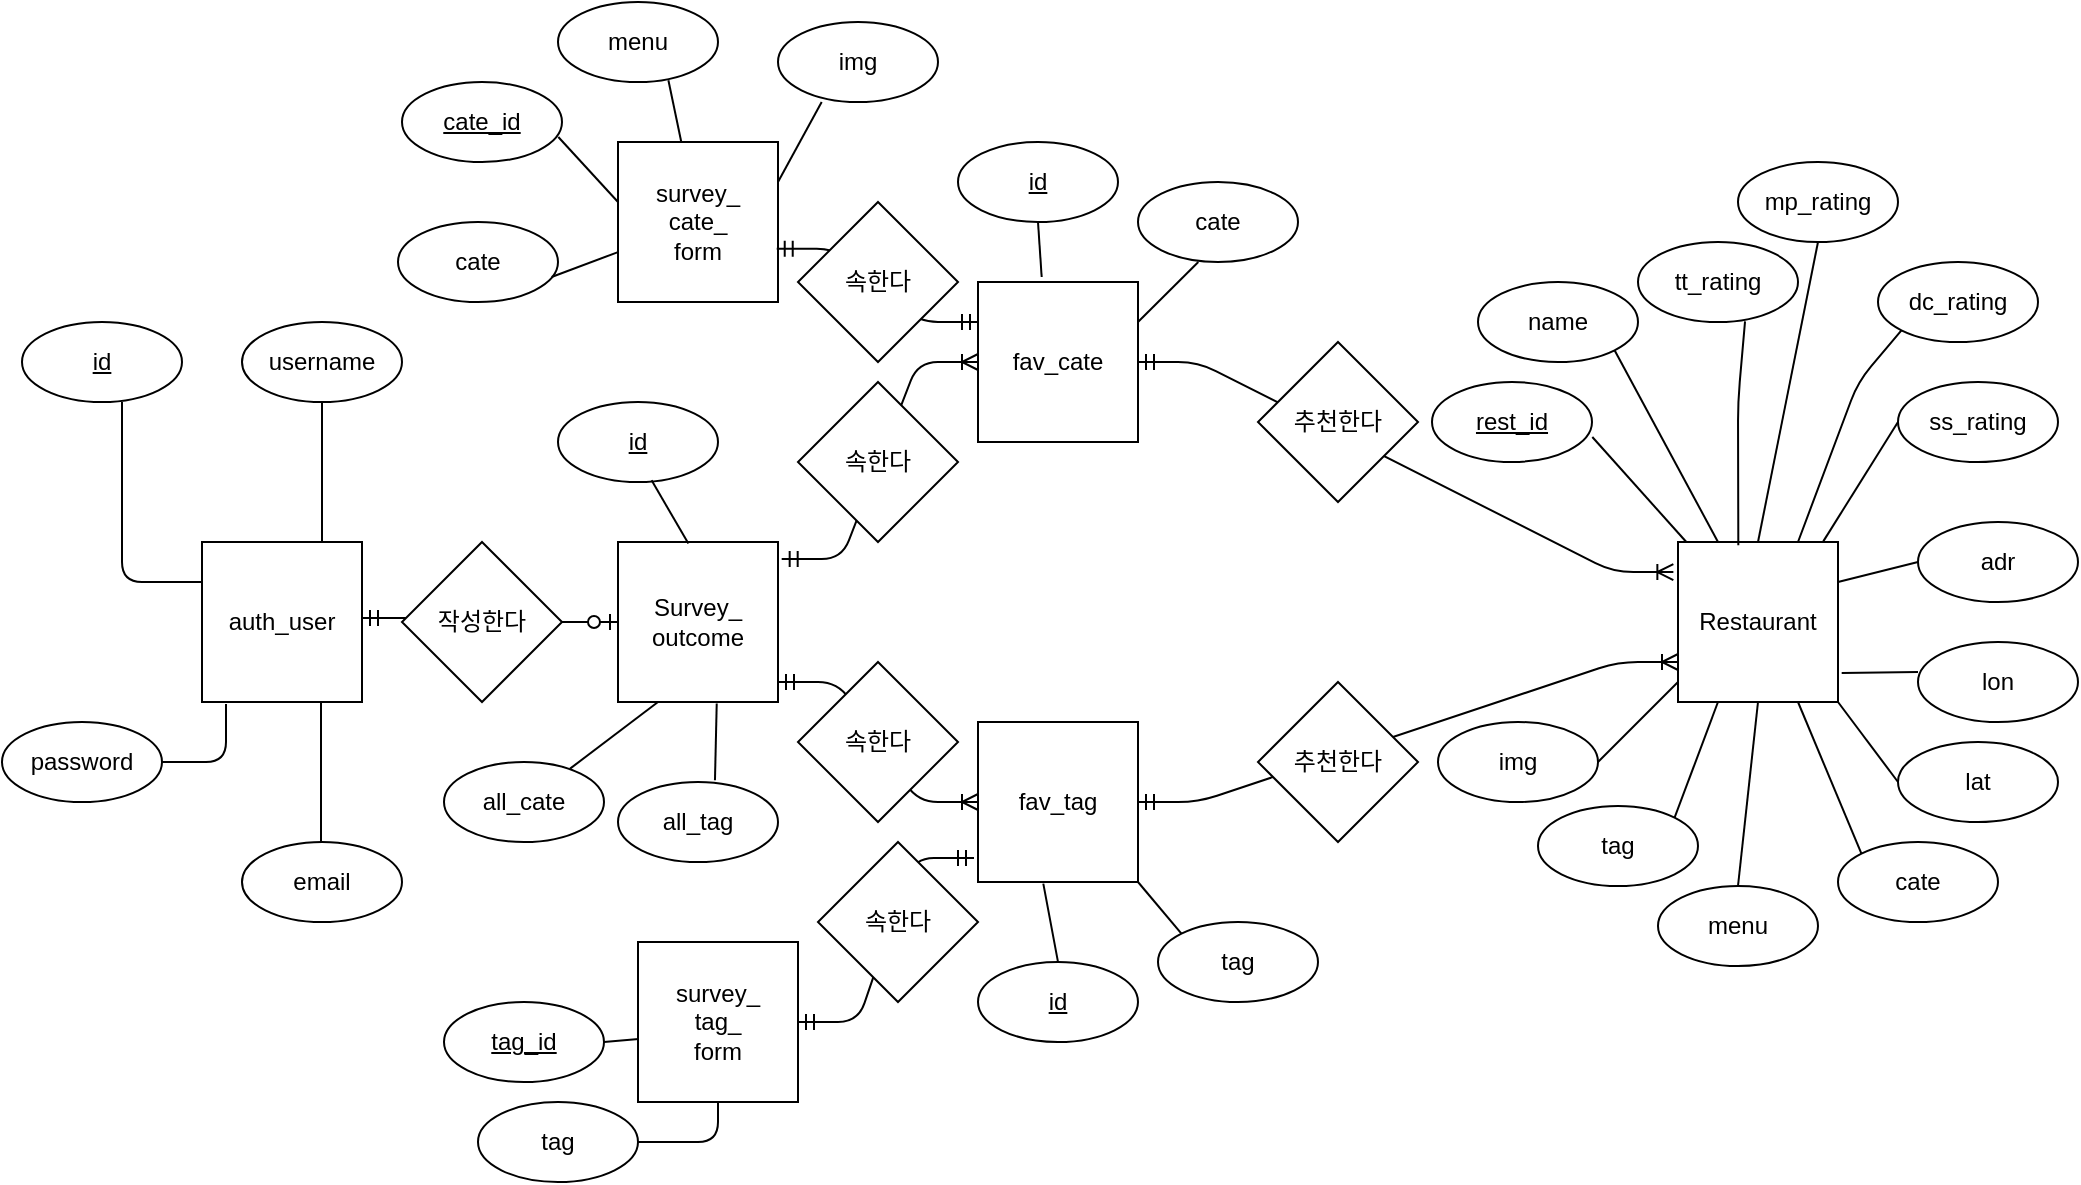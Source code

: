 <mxfile version="13.9.9" type="github">
  <diagram id="aptJ7YKvpDGFJuKJRdLv" name="Page-1">
    <mxGraphModel dx="1124" dy="610" grid="1" gridSize="10" guides="1" tooltips="1" connect="1" arrows="1" fold="1" page="1" pageScale="1" pageWidth="827" pageHeight="1169" math="0" shadow="0">
      <root>
        <mxCell id="0" />
        <mxCell id="1" parent="0" />
        <mxCell id="o8YfOcNx8l_yTNJHQc2i-1" value="auth_user" style="whiteSpace=wrap;html=1;aspect=fixed;" parent="1" vertex="1">
          <mxGeometry x="132" y="340" width="80" height="80" as="geometry" />
        </mxCell>
        <mxCell id="o8YfOcNx8l_yTNJHQc2i-2" value="survey_&lt;br&gt;cate_&lt;br&gt;form" style="whiteSpace=wrap;html=1;aspect=fixed;" parent="1" vertex="1">
          <mxGeometry x="340" y="140" width="80" height="80" as="geometry" />
        </mxCell>
        <mxCell id="o8YfOcNx8l_yTNJHQc2i-3" value="&lt;u&gt;tag_id&lt;/u&gt;" style="ellipse;whiteSpace=wrap;html=1;" parent="1" vertex="1">
          <mxGeometry x="253" y="570" width="80" height="40" as="geometry" />
        </mxCell>
        <mxCell id="o8YfOcNx8l_yTNJHQc2i-4" value="email" style="ellipse;whiteSpace=wrap;html=1;" parent="1" vertex="1">
          <mxGeometry x="152" y="490" width="80" height="40" as="geometry" />
        </mxCell>
        <mxCell id="o8YfOcNx8l_yTNJHQc2i-5" value="password" style="ellipse;whiteSpace=wrap;html=1;" parent="1" vertex="1">
          <mxGeometry x="32" y="430" width="80" height="40" as="geometry" />
        </mxCell>
        <mxCell id="o8YfOcNx8l_yTNJHQc2i-6" value="username" style="ellipse;whiteSpace=wrap;html=1;" parent="1" vertex="1">
          <mxGeometry x="152" y="230" width="80" height="40" as="geometry" />
        </mxCell>
        <mxCell id="o8YfOcNx8l_yTNJHQc2i-7" value="&lt;u&gt;id&lt;/u&gt;" style="ellipse;whiteSpace=wrap;html=1;" parent="1" vertex="1">
          <mxGeometry x="42" y="230" width="80" height="40" as="geometry" />
        </mxCell>
        <mxCell id="o8YfOcNx8l_yTNJHQc2i-11" value="" style="endArrow=none;html=1;entryX=0.5;entryY=1;entryDx=0;entryDy=0;exitX=0.75;exitY=0;exitDx=0;exitDy=0;" parent="1" source="o8YfOcNx8l_yTNJHQc2i-1" target="o8YfOcNx8l_yTNJHQc2i-6" edge="1">
          <mxGeometry width="50" height="50" relative="1" as="geometry">
            <mxPoint x="372" y="420" as="sourcePoint" />
            <mxPoint x="462" y="380" as="targetPoint" />
            <Array as="points" />
          </mxGeometry>
        </mxCell>
        <mxCell id="o8YfOcNx8l_yTNJHQc2i-12" value="" style="endArrow=none;html=1;entryX=0.5;entryY=1;entryDx=0;entryDy=0;exitX=0;exitY=0.25;exitDx=0;exitDy=0;" parent="1" source="o8YfOcNx8l_yTNJHQc2i-1" edge="1">
          <mxGeometry width="50" height="50" relative="1" as="geometry">
            <mxPoint x="92" y="340" as="sourcePoint" />
            <mxPoint x="92" y="270" as="targetPoint" />
            <Array as="points">
              <mxPoint x="92" y="360" />
            </Array>
          </mxGeometry>
        </mxCell>
        <mxCell id="o8YfOcNx8l_yTNJHQc2i-13" value="" style="endArrow=none;html=1;entryX=0.15;entryY=1.013;entryDx=0;entryDy=0;exitX=1;exitY=0.5;exitDx=0;exitDy=0;entryPerimeter=0;" parent="1" source="o8YfOcNx8l_yTNJHQc2i-5" target="o8YfOcNx8l_yTNJHQc2i-1" edge="1">
          <mxGeometry width="50" height="50" relative="1" as="geometry">
            <mxPoint x="132" y="490" as="sourcePoint" />
            <mxPoint x="132" y="420" as="targetPoint" />
            <Array as="points">
              <mxPoint x="144" y="450" />
            </Array>
          </mxGeometry>
        </mxCell>
        <mxCell id="o8YfOcNx8l_yTNJHQc2i-14" value="" style="endArrow=none;html=1;entryX=0.5;entryY=1;entryDx=0;entryDy=0;exitX=0.75;exitY=0;exitDx=0;exitDy=0;" parent="1" edge="1">
          <mxGeometry width="50" height="50" relative="1" as="geometry">
            <mxPoint x="191.5" y="490" as="sourcePoint" />
            <mxPoint x="191.5" y="420" as="targetPoint" />
            <Array as="points" />
          </mxGeometry>
        </mxCell>
        <mxCell id="o8YfOcNx8l_yTNJHQc2i-15" value="tag" style="ellipse;whiteSpace=wrap;html=1;" parent="1" vertex="1">
          <mxGeometry x="270" y="620" width="80" height="40" as="geometry" />
        </mxCell>
        <mxCell id="o8YfOcNx8l_yTNJHQc2i-16" value="img" style="ellipse;whiteSpace=wrap;html=1;" parent="1" vertex="1">
          <mxGeometry x="420" y="80" width="80" height="40" as="geometry" />
        </mxCell>
        <mxCell id="o8YfOcNx8l_yTNJHQc2i-17" value="cate" style="ellipse;whiteSpace=wrap;html=1;" parent="1" vertex="1">
          <mxGeometry x="230" y="180" width="80" height="40" as="geometry" />
        </mxCell>
        <mxCell id="o8YfOcNx8l_yTNJHQc2i-19" value="menu" style="ellipse;whiteSpace=wrap;html=1;" parent="1" vertex="1">
          <mxGeometry x="310" y="70" width="80" height="40" as="geometry" />
        </mxCell>
        <mxCell id="o8YfOcNx8l_yTNJHQc2i-18" value="fav_cate" style="whiteSpace=wrap;html=1;aspect=fixed;strokeColor=#000000;" vertex="1" parent="1">
          <mxGeometry x="520" y="210" width="80" height="80" as="geometry" />
        </mxCell>
        <mxCell id="o8YfOcNx8l_yTNJHQc2i-28" value="tag" style="ellipse;whiteSpace=wrap;html=1;" vertex="1" parent="1">
          <mxGeometry x="610" y="530" width="80" height="40" as="geometry" />
        </mxCell>
        <mxCell id="o8YfOcNx8l_yTNJHQc2i-29" value="&lt;u&gt;id&lt;/u&gt;" style="ellipse;whiteSpace=wrap;html=1;" vertex="1" parent="1">
          <mxGeometry x="310" y="270" width="80" height="40" as="geometry" />
        </mxCell>
        <mxCell id="o8YfOcNx8l_yTNJHQc2i-38" value="" style="edgeStyle=entityRelationEdgeStyle;fontSize=12;html=1;endArrow=ERzeroToOne;startArrow=ERmandOne;exitX=1;exitY=0.5;exitDx=0;exitDy=0;entryX=0;entryY=0.5;entryDx=0;entryDy=0;" edge="1" parent="1" target="o8YfOcNx8l_yTNJHQc2i-87">
          <mxGeometry width="100" height="100" relative="1" as="geometry">
            <mxPoint x="212" y="378" as="sourcePoint" />
            <mxPoint x="425" y="290" as="targetPoint" />
          </mxGeometry>
        </mxCell>
        <mxCell id="o8YfOcNx8l_yTNJHQc2i-39" value="survey_&lt;br&gt;tag_&lt;br&gt;form" style="whiteSpace=wrap;html=1;aspect=fixed;" vertex="1" parent="1">
          <mxGeometry x="350" y="540" width="80" height="80" as="geometry" />
        </mxCell>
        <mxCell id="o8YfOcNx8l_yTNJHQc2i-36" value="작성한다" style="rhombus;whiteSpace=wrap;html=1;strokeColor=#000000;" vertex="1" parent="1">
          <mxGeometry x="232" y="340" width="80" height="80" as="geometry" />
        </mxCell>
        <mxCell id="o8YfOcNx8l_yTNJHQc2i-47" value="Restaurant" style="whiteSpace=wrap;html=1;aspect=fixed;strokeColor=#000000;" vertex="1" parent="1">
          <mxGeometry x="870" y="340" width="80" height="80" as="geometry" />
        </mxCell>
        <mxCell id="o8YfOcNx8l_yTNJHQc2i-48" value="&lt;u&gt;cate_id&lt;/u&gt;" style="ellipse;whiteSpace=wrap;html=1;" vertex="1" parent="1">
          <mxGeometry x="232" y="110" width="80" height="40" as="geometry" />
        </mxCell>
        <mxCell id="o8YfOcNx8l_yTNJHQc2i-54" value="name" style="ellipse;whiteSpace=wrap;html=1;" vertex="1" parent="1">
          <mxGeometry x="770" y="210" width="80" height="40" as="geometry" />
        </mxCell>
        <mxCell id="o8YfOcNx8l_yTNJHQc2i-55" value="mp_rating" style="ellipse;whiteSpace=wrap;html=1;" vertex="1" parent="1">
          <mxGeometry x="900" y="150" width="80" height="40" as="geometry" />
        </mxCell>
        <mxCell id="o8YfOcNx8l_yTNJHQc2i-56" value="tt_rating" style="ellipse;whiteSpace=wrap;html=1;" vertex="1" parent="1">
          <mxGeometry x="850" y="190" width="80" height="40" as="geometry" />
        </mxCell>
        <mxCell id="o8YfOcNx8l_yTNJHQc2i-57" value="dc_rating" style="ellipse;whiteSpace=wrap;html=1;" vertex="1" parent="1">
          <mxGeometry x="970" y="200" width="80" height="40" as="geometry" />
        </mxCell>
        <mxCell id="o8YfOcNx8l_yTNJHQc2i-58" value="ss_rating" style="ellipse;whiteSpace=wrap;html=1;" vertex="1" parent="1">
          <mxGeometry x="980" y="260" width="80" height="40" as="geometry" />
        </mxCell>
        <mxCell id="o8YfOcNx8l_yTNJHQc2i-60" value="tag" style="ellipse;whiteSpace=wrap;html=1;" vertex="1" parent="1">
          <mxGeometry x="800" y="472" width="80" height="40" as="geometry" />
        </mxCell>
        <mxCell id="o8YfOcNx8l_yTNJHQc2i-61" value="lat" style="ellipse;whiteSpace=wrap;html=1;" vertex="1" parent="1">
          <mxGeometry x="980" y="440" width="80" height="40" as="geometry" />
        </mxCell>
        <mxCell id="o8YfOcNx8l_yTNJHQc2i-62" value="lon" style="ellipse;whiteSpace=wrap;html=1;" vertex="1" parent="1">
          <mxGeometry x="990" y="390" width="80" height="40" as="geometry" />
        </mxCell>
        <mxCell id="o8YfOcNx8l_yTNJHQc2i-63" value="adr" style="ellipse;whiteSpace=wrap;html=1;" vertex="1" parent="1">
          <mxGeometry x="990" y="330" width="80" height="40" as="geometry" />
        </mxCell>
        <mxCell id="o8YfOcNx8l_yTNJHQc2i-65" value="cate" style="ellipse;whiteSpace=wrap;html=1;" vertex="1" parent="1">
          <mxGeometry x="950" y="490" width="80" height="40" as="geometry" />
        </mxCell>
        <mxCell id="o8YfOcNx8l_yTNJHQc2i-66" value="menu" style="ellipse;whiteSpace=wrap;html=1;" vertex="1" parent="1">
          <mxGeometry x="860" y="512" width="80" height="40" as="geometry" />
        </mxCell>
        <mxCell id="o8YfOcNx8l_yTNJHQc2i-67" value="img" style="ellipse;whiteSpace=wrap;html=1;" vertex="1" parent="1">
          <mxGeometry x="750" y="430" width="80" height="40" as="geometry" />
        </mxCell>
        <mxCell id="o8YfOcNx8l_yTNJHQc2i-68" value="" style="endArrow=none;html=1;exitX=0.25;exitY=0;exitDx=0;exitDy=0;entryX=1;entryY=1;entryDx=0;entryDy=0;" edge="1" parent="1" source="o8YfOcNx8l_yTNJHQc2i-47" target="o8YfOcNx8l_yTNJHQc2i-54">
          <mxGeometry width="50" height="50" relative="1" as="geometry">
            <mxPoint x="900" y="340" as="sourcePoint" />
            <mxPoint x="840" y="220" as="targetPoint" />
            <Array as="points" />
          </mxGeometry>
        </mxCell>
        <mxCell id="o8YfOcNx8l_yTNJHQc2i-69" value="" style="endArrow=none;html=1;entryX=0.669;entryY=0.992;entryDx=0;entryDy=0;entryPerimeter=0;exitX=0.377;exitY=0.021;exitDx=0;exitDy=0;exitPerimeter=0;" edge="1" parent="1" source="o8YfOcNx8l_yTNJHQc2i-47" target="o8YfOcNx8l_yTNJHQc2i-56">
          <mxGeometry width="50" height="50" relative="1" as="geometry">
            <mxPoint x="875" y="340" as="sourcePoint" />
            <mxPoint x="925" y="290" as="targetPoint" />
            <Array as="points">
              <mxPoint x="900" y="270" />
            </Array>
          </mxGeometry>
        </mxCell>
        <mxCell id="o8YfOcNx8l_yTNJHQc2i-70" value="" style="endArrow=none;html=1;entryX=0.5;entryY=1;entryDx=0;entryDy=0;exitX=0.5;exitY=0;exitDx=0;exitDy=0;" edge="1" parent="1" source="o8YfOcNx8l_yTNJHQc2i-47" target="o8YfOcNx8l_yTNJHQc2i-55">
          <mxGeometry width="50" height="50" relative="1" as="geometry">
            <mxPoint x="910.0" y="340" as="sourcePoint" />
            <mxPoint x="960.0" y="290" as="targetPoint" />
          </mxGeometry>
        </mxCell>
        <mxCell id="o8YfOcNx8l_yTNJHQc2i-71" value="" style="endArrow=none;html=1;entryX=0;entryY=1;entryDx=0;entryDy=0;exitX=0.75;exitY=0;exitDx=0;exitDy=0;" edge="1" parent="1" source="o8YfOcNx8l_yTNJHQc2i-47" target="o8YfOcNx8l_yTNJHQc2i-57">
          <mxGeometry width="50" height="50" relative="1" as="geometry">
            <mxPoint x="910.0" y="285" as="sourcePoint" />
            <mxPoint x="960.0" y="235" as="targetPoint" />
            <Array as="points">
              <mxPoint x="960" y="260" />
            </Array>
          </mxGeometry>
        </mxCell>
        <mxCell id="o8YfOcNx8l_yTNJHQc2i-72" value="" style="endArrow=none;html=1;exitX=0.908;exitY=-0.004;exitDx=0;exitDy=0;exitPerimeter=0;" edge="1" parent="1" source="o8YfOcNx8l_yTNJHQc2i-47">
          <mxGeometry width="50" height="50" relative="1" as="geometry">
            <mxPoint x="930.0" y="330" as="sourcePoint" />
            <mxPoint x="980.0" y="280" as="targetPoint" />
          </mxGeometry>
        </mxCell>
        <mxCell id="o8YfOcNx8l_yTNJHQc2i-73" value="" style="endArrow=none;html=1;exitX=1;exitY=0.25;exitDx=0;exitDy=0;entryX=0;entryY=0.5;entryDx=0;entryDy=0;" edge="1" parent="1" source="o8YfOcNx8l_yTNJHQc2i-47" target="o8YfOcNx8l_yTNJHQc2i-63">
          <mxGeometry width="50" height="50" relative="1" as="geometry">
            <mxPoint x="940.0" y="400" as="sourcePoint" />
            <mxPoint x="990.0" y="350" as="targetPoint" />
          </mxGeometry>
        </mxCell>
        <mxCell id="o8YfOcNx8l_yTNJHQc2i-74" value="" style="endArrow=none;html=1;exitX=1;exitY=1;exitDx=0;exitDy=0;entryX=0;entryY=0.5;entryDx=0;entryDy=0;" edge="1" parent="1" source="o8YfOcNx8l_yTNJHQc2i-47" target="o8YfOcNx8l_yTNJHQc2i-61">
          <mxGeometry width="50" height="50" relative="1" as="geometry">
            <mxPoint x="920.0" y="512" as="sourcePoint" />
            <mxPoint x="970.0" y="462" as="targetPoint" />
          </mxGeometry>
        </mxCell>
        <mxCell id="o8YfOcNx8l_yTNJHQc2i-75" value="" style="endArrow=none;html=1;exitX=1.023;exitY=0.819;exitDx=0;exitDy=0;exitPerimeter=0;" edge="1" parent="1" source="o8YfOcNx8l_yTNJHQc2i-47">
          <mxGeometry width="50" height="50" relative="1" as="geometry">
            <mxPoint x="940.0" y="455" as="sourcePoint" />
            <mxPoint x="990.0" y="405" as="targetPoint" />
          </mxGeometry>
        </mxCell>
        <mxCell id="o8YfOcNx8l_yTNJHQc2i-76" value="" style="endArrow=none;html=1;exitX=0;exitY=0;exitDx=0;exitDy=0;entryX=0.75;entryY=1;entryDx=0;entryDy=0;" edge="1" parent="1" source="o8YfOcNx8l_yTNJHQc2i-65" target="o8YfOcNx8l_yTNJHQc2i-47">
          <mxGeometry width="50" height="50" relative="1" as="geometry">
            <mxPoint x="875.0" y="470" as="sourcePoint" />
            <mxPoint x="925.0" y="420" as="targetPoint" />
          </mxGeometry>
        </mxCell>
        <mxCell id="o8YfOcNx8l_yTNJHQc2i-77" value="" style="endArrow=none;html=1;entryX=0.5;entryY=1;entryDx=0;entryDy=0;exitX=0.5;exitY=0;exitDx=0;exitDy=0;" edge="1" parent="1" source="o8YfOcNx8l_yTNJHQc2i-66" target="o8YfOcNx8l_yTNJHQc2i-47">
          <mxGeometry width="50" height="50" relative="1" as="geometry">
            <mxPoint x="890.0" y="512" as="sourcePoint" />
            <mxPoint x="940.0" y="462" as="targetPoint" />
          </mxGeometry>
        </mxCell>
        <mxCell id="o8YfOcNx8l_yTNJHQc2i-78" value="" style="endArrow=none;html=1;entryX=0.25;entryY=1;entryDx=0;entryDy=0;exitX=1;exitY=0;exitDx=0;exitDy=0;" edge="1" parent="1" source="o8YfOcNx8l_yTNJHQc2i-60" target="o8YfOcNx8l_yTNJHQc2i-47">
          <mxGeometry width="50" height="50" relative="1" as="geometry">
            <mxPoint x="840.0" y="480" as="sourcePoint" />
            <mxPoint x="890.0" y="430" as="targetPoint" />
          </mxGeometry>
        </mxCell>
        <mxCell id="o8YfOcNx8l_yTNJHQc2i-79" value="" style="endArrow=none;html=1;entryX=0;entryY=0.875;entryDx=0;entryDy=0;exitX=1;exitY=0.5;exitDx=0;exitDy=0;entryPerimeter=0;" edge="1" parent="1" source="o8YfOcNx8l_yTNJHQc2i-67" target="o8YfOcNx8l_yTNJHQc2i-47">
          <mxGeometry width="50" height="50" relative="1" as="geometry">
            <mxPoint x="848.284" y="458.928" as="sourcePoint" />
            <mxPoint x="870" y="401.07" as="targetPoint" />
          </mxGeometry>
        </mxCell>
        <mxCell id="o8YfOcNx8l_yTNJHQc2i-84" value="&lt;u&gt;rest_id&lt;/u&gt;" style="ellipse;whiteSpace=wrap;html=1;" vertex="1" parent="1">
          <mxGeometry x="747" y="260" width="80" height="40" as="geometry" />
        </mxCell>
        <mxCell id="o8YfOcNx8l_yTNJHQc2i-87" value="Survey_&lt;br&gt;outcome" style="whiteSpace=wrap;html=1;aspect=fixed;strokeColor=#000000;" vertex="1" parent="1">
          <mxGeometry x="340" y="340" width="80" height="80" as="geometry" />
        </mxCell>
        <mxCell id="o8YfOcNx8l_yTNJHQc2i-90" value="fav_tag" style="whiteSpace=wrap;html=1;aspect=fixed;strokeColor=#000000;" vertex="1" parent="1">
          <mxGeometry x="520" y="430" width="80" height="80" as="geometry" />
        </mxCell>
        <mxCell id="o8YfOcNx8l_yTNJHQc2i-92" value="" style="edgeStyle=entityRelationEdgeStyle;fontSize=12;html=1;endArrow=ERoneToMany;startArrow=ERmandOne;entryX=0;entryY=0.5;entryDx=0;entryDy=0;exitX=1.023;exitY=0.106;exitDx=0;exitDy=0;exitPerimeter=0;" edge="1" parent="1" source="o8YfOcNx8l_yTNJHQc2i-87" target="o8YfOcNx8l_yTNJHQc2i-18">
          <mxGeometry width="100" height="100" relative="1" as="geometry">
            <mxPoint x="370" y="260" as="sourcePoint" />
            <mxPoint x="460" y="220" as="targetPoint" />
          </mxGeometry>
        </mxCell>
        <mxCell id="o8YfOcNx8l_yTNJHQc2i-93" value="" style="edgeStyle=entityRelationEdgeStyle;fontSize=12;html=1;endArrow=ERoneToMany;startArrow=ERmandOne;" edge="1" parent="1" target="o8YfOcNx8l_yTNJHQc2i-90">
          <mxGeometry width="100" height="100" relative="1" as="geometry">
            <mxPoint x="420" y="410" as="sourcePoint" />
            <mxPoint x="488.16" y="311.52" as="targetPoint" />
          </mxGeometry>
        </mxCell>
        <mxCell id="o8YfOcNx8l_yTNJHQc2i-24" value="속한다" style="rhombus;whiteSpace=wrap;html=1;strokeColor=#000000;" vertex="1" parent="1">
          <mxGeometry x="430" y="260" width="80" height="80" as="geometry" />
        </mxCell>
        <mxCell id="o8YfOcNx8l_yTNJHQc2i-42" value="속한다" style="rhombus;whiteSpace=wrap;html=1;strokeColor=#000000;" vertex="1" parent="1">
          <mxGeometry x="430" y="400" width="80" height="80" as="geometry" />
        </mxCell>
        <mxCell id="o8YfOcNx8l_yTNJHQc2i-95" value="" style="endArrow=none;html=1;exitX=1;exitY=0.5;exitDx=0;exitDy=0;entryX=0.5;entryY=1;entryDx=0;entryDy=0;" edge="1" parent="1" source="o8YfOcNx8l_yTNJHQc2i-15" target="o8YfOcNx8l_yTNJHQc2i-39">
          <mxGeometry width="50" height="50" relative="1" as="geometry">
            <mxPoint x="380" y="660" as="sourcePoint" />
            <mxPoint x="430" y="610" as="targetPoint" />
            <Array as="points">
              <mxPoint x="390" y="640" />
            </Array>
          </mxGeometry>
        </mxCell>
        <mxCell id="o8YfOcNx8l_yTNJHQc2i-96" value="" style="endArrow=none;html=1;entryX=0.004;entryY=0.606;entryDx=0;entryDy=0;entryPerimeter=0;exitX=1;exitY=0.5;exitDx=0;exitDy=0;" edge="1" parent="1" source="o8YfOcNx8l_yTNJHQc2i-3" target="o8YfOcNx8l_yTNJHQc2i-39">
          <mxGeometry width="50" height="50" relative="1" as="geometry">
            <mxPoint x="350" y="540" as="sourcePoint" />
            <mxPoint x="400" y="490" as="targetPoint" />
            <Array as="points" />
          </mxGeometry>
        </mxCell>
        <mxCell id="o8YfOcNx8l_yTNJHQc2i-97" value="" style="edgeStyle=entityRelationEdgeStyle;fontSize=12;html=1;endArrow=ERmandOne;startArrow=ERmandOne;exitX=1;exitY=0.5;exitDx=0;exitDy=0;" edge="1" parent="1" source="o8YfOcNx8l_yTNJHQc2i-39">
          <mxGeometry width="100" height="100" relative="1" as="geometry">
            <mxPoint x="480" y="650" as="sourcePoint" />
            <mxPoint x="518" y="498" as="targetPoint" />
          </mxGeometry>
        </mxCell>
        <mxCell id="o8YfOcNx8l_yTNJHQc2i-99" value="속한다" style="rhombus;whiteSpace=wrap;html=1;strokeColor=#000000;" vertex="1" parent="1">
          <mxGeometry x="440" y="490" width="80" height="80" as="geometry" />
        </mxCell>
        <mxCell id="o8YfOcNx8l_yTNJHQc2i-100" value="" style="edgeStyle=entityRelationEdgeStyle;fontSize=12;html=1;endArrow=ERmandOne;startArrow=ERmandOne;exitX=0.992;exitY=0.667;exitDx=0;exitDy=0;entryX=0;entryY=0.25;entryDx=0;entryDy=0;exitPerimeter=0;" edge="1" parent="1" source="o8YfOcNx8l_yTNJHQc2i-2" target="o8YfOcNx8l_yTNJHQc2i-18">
          <mxGeometry width="100" height="100" relative="1" as="geometry">
            <mxPoint x="420" y="201" as="sourcePoint" />
            <mxPoint x="508" y="119" as="targetPoint" />
          </mxGeometry>
        </mxCell>
        <mxCell id="o8YfOcNx8l_yTNJHQc2i-101" value="속한다" style="rhombus;whiteSpace=wrap;html=1;strokeColor=#000000;" vertex="1" parent="1">
          <mxGeometry x="430" y="170" width="80" height="80" as="geometry" />
        </mxCell>
        <mxCell id="o8YfOcNx8l_yTNJHQc2i-103" value="" style="endArrow=none;html=1;exitX=0.977;exitY=0.688;exitDx=0;exitDy=0;exitPerimeter=0;" edge="1" parent="1" source="o8YfOcNx8l_yTNJHQc2i-48">
          <mxGeometry width="50" height="50" relative="1" as="geometry">
            <mxPoint x="350" y="290" as="sourcePoint" />
            <mxPoint x="340" y="170" as="targetPoint" />
          </mxGeometry>
        </mxCell>
        <mxCell id="o8YfOcNx8l_yTNJHQc2i-104" value="" style="endArrow=none;html=1;exitX=0.96;exitY=0.688;exitDx=0;exitDy=0;exitPerimeter=0;" edge="1" parent="1" source="o8YfOcNx8l_yTNJHQc2i-17" target="o8YfOcNx8l_yTNJHQc2i-2">
          <mxGeometry width="50" height="50" relative="1" as="geometry">
            <mxPoint x="285" y="260" as="sourcePoint" />
            <mxPoint x="335" y="210" as="targetPoint" />
          </mxGeometry>
        </mxCell>
        <mxCell id="o8YfOcNx8l_yTNJHQc2i-105" value="" style="endArrow=none;html=1;entryX=0.273;entryY=1;entryDx=0;entryDy=0;entryPerimeter=0;exitX=1;exitY=0.25;exitDx=0;exitDy=0;" edge="1" parent="1" source="o8YfOcNx8l_yTNJHQc2i-2" target="o8YfOcNx8l_yTNJHQc2i-16">
          <mxGeometry width="50" height="50" relative="1" as="geometry">
            <mxPoint x="389" y="180" as="sourcePoint" />
            <mxPoint x="439" y="130" as="targetPoint" />
          </mxGeometry>
        </mxCell>
        <mxCell id="o8YfOcNx8l_yTNJHQc2i-106" value="" style="endArrow=none;html=1;entryX=0.69;entryY=0.979;entryDx=0;entryDy=0;entryPerimeter=0;" edge="1" parent="1" source="o8YfOcNx8l_yTNJHQc2i-2" target="o8YfOcNx8l_yTNJHQc2i-19">
          <mxGeometry width="50" height="50" relative="1" as="geometry">
            <mxPoint x="350" y="290" as="sourcePoint" />
            <mxPoint x="400" y="240" as="targetPoint" />
          </mxGeometry>
        </mxCell>
        <mxCell id="o8YfOcNx8l_yTNJHQc2i-107" value="" style="endArrow=none;html=1;entryX=0.585;entryY=0.979;entryDx=0;entryDy=0;entryPerimeter=0;exitX=0.44;exitY=0.01;exitDx=0;exitDy=0;exitPerimeter=0;" edge="1" parent="1" source="o8YfOcNx8l_yTNJHQc2i-87" target="o8YfOcNx8l_yTNJHQc2i-29">
          <mxGeometry width="50" height="50" relative="1" as="geometry">
            <mxPoint x="310" y="360" as="sourcePoint" />
            <mxPoint x="360" y="310" as="targetPoint" />
          </mxGeometry>
        </mxCell>
        <mxCell id="o8YfOcNx8l_yTNJHQc2i-108" value="" style="endArrow=none;html=1;entryX=0.25;entryY=1;entryDx=0;entryDy=0;exitX=0.788;exitY=0.083;exitDx=0;exitDy=0;exitPerimeter=0;" edge="1" parent="1" source="o8YfOcNx8l_yTNJHQc2i-110" target="o8YfOcNx8l_yTNJHQc2i-87">
          <mxGeometry width="50" height="50" relative="1" as="geometry">
            <mxPoint x="330" y="460" as="sourcePoint" />
            <mxPoint x="362" y="430" as="targetPoint" />
          </mxGeometry>
        </mxCell>
        <mxCell id="o8YfOcNx8l_yTNJHQc2i-110" value="all_cate" style="ellipse;whiteSpace=wrap;html=1;" vertex="1" parent="1">
          <mxGeometry x="253" y="450" width="80" height="40" as="geometry" />
        </mxCell>
        <mxCell id="o8YfOcNx8l_yTNJHQc2i-111" value="all_tag" style="ellipse;whiteSpace=wrap;html=1;" vertex="1" parent="1">
          <mxGeometry x="340" y="460" width="80" height="40" as="geometry" />
        </mxCell>
        <mxCell id="o8YfOcNx8l_yTNJHQc2i-112" value="" style="endArrow=none;html=1;entryX=0.617;entryY=1.01;entryDx=0;entryDy=0;entryPerimeter=0;exitX=0.606;exitY=-0.021;exitDx=0;exitDy=0;exitPerimeter=0;" edge="1" parent="1" source="o8YfOcNx8l_yTNJHQc2i-111" target="o8YfOcNx8l_yTNJHQc2i-87">
          <mxGeometry width="50" height="50" relative="1" as="geometry">
            <mxPoint x="340" y="480" as="sourcePoint" />
            <mxPoint x="390" y="430" as="targetPoint" />
          </mxGeometry>
        </mxCell>
        <mxCell id="o8YfOcNx8l_yTNJHQc2i-113" value="&lt;u&gt;id&lt;/u&gt;" style="ellipse;whiteSpace=wrap;html=1;" vertex="1" parent="1">
          <mxGeometry x="510" y="140" width="80" height="40" as="geometry" />
        </mxCell>
        <mxCell id="o8YfOcNx8l_yTNJHQc2i-114" value="&lt;u&gt;id&lt;/u&gt;" style="ellipse;whiteSpace=wrap;html=1;" vertex="1" parent="1">
          <mxGeometry x="520" y="550" width="80" height="40" as="geometry" />
        </mxCell>
        <mxCell id="o8YfOcNx8l_yTNJHQc2i-115" value="cate" style="ellipse;whiteSpace=wrap;html=1;" vertex="1" parent="1">
          <mxGeometry x="600" y="160" width="80" height="40" as="geometry" />
        </mxCell>
        <mxCell id="o8YfOcNx8l_yTNJHQc2i-117" value="" style="endArrow=none;html=1;exitX=1.002;exitY=0.688;exitDx=0;exitDy=0;exitPerimeter=0;" edge="1" parent="1" source="o8YfOcNx8l_yTNJHQc2i-84" target="o8YfOcNx8l_yTNJHQc2i-47">
          <mxGeometry width="50" height="50" relative="1" as="geometry">
            <mxPoint x="800" y="360" as="sourcePoint" />
            <mxPoint x="850" y="310" as="targetPoint" />
          </mxGeometry>
        </mxCell>
        <mxCell id="o8YfOcNx8l_yTNJHQc2i-118" value="" style="edgeStyle=entityRelationEdgeStyle;fontSize=12;html=1;endArrow=ERoneToMany;startArrow=ERmandOne;entryX=-0.029;entryY=0.188;entryDx=0;entryDy=0;exitX=1;exitY=0.5;exitDx=0;exitDy=0;entryPerimeter=0;" edge="1" parent="1" source="o8YfOcNx8l_yTNJHQc2i-18" target="o8YfOcNx8l_yTNJHQc2i-47">
          <mxGeometry width="100" height="100" relative="1" as="geometry">
            <mxPoint x="620.0" y="388.48" as="sourcePoint" />
            <mxPoint x="718.16" y="290" as="targetPoint" />
          </mxGeometry>
        </mxCell>
        <mxCell id="o8YfOcNx8l_yTNJHQc2i-80" value="추천한다" style="rhombus;whiteSpace=wrap;html=1;strokeColor=#000000;" vertex="1" parent="1">
          <mxGeometry x="660" y="240" width="80" height="80" as="geometry" />
        </mxCell>
        <mxCell id="o8YfOcNx8l_yTNJHQc2i-119" value="" style="edgeStyle=entityRelationEdgeStyle;fontSize=12;html=1;endArrow=ERoneToMany;startArrow=ERmandOne;entryX=0;entryY=0.75;entryDx=0;entryDy=0;exitX=1;exitY=0.5;exitDx=0;exitDy=0;" edge="1" parent="1" source="o8YfOcNx8l_yTNJHQc2i-90" target="o8YfOcNx8l_yTNJHQc2i-47">
          <mxGeometry width="100" height="100" relative="1" as="geometry">
            <mxPoint x="592.32" y="300" as="sourcePoint" />
            <mxPoint x="860.0" y="405.04" as="targetPoint" />
          </mxGeometry>
        </mxCell>
        <mxCell id="o8YfOcNx8l_yTNJHQc2i-116" value="추천한다" style="rhombus;whiteSpace=wrap;html=1;strokeColor=#000000;" vertex="1" parent="1">
          <mxGeometry x="660" y="410" width="80" height="80" as="geometry" />
        </mxCell>
        <mxCell id="o8YfOcNx8l_yTNJHQc2i-120" value="" style="endArrow=none;html=1;entryX=0.5;entryY=1;entryDx=0;entryDy=0;exitX=0.398;exitY=-0.031;exitDx=0;exitDy=0;exitPerimeter=0;" edge="1" parent="1" source="o8YfOcNx8l_yTNJHQc2i-18" target="o8YfOcNx8l_yTNJHQc2i-113">
          <mxGeometry width="50" height="50" relative="1" as="geometry">
            <mxPoint x="500" y="240" as="sourcePoint" />
            <mxPoint x="550" y="190" as="targetPoint" />
          </mxGeometry>
        </mxCell>
        <mxCell id="o8YfOcNx8l_yTNJHQc2i-121" value="" style="endArrow=none;html=1;entryX=0.377;entryY=1;entryDx=0;entryDy=0;entryPerimeter=0;exitX=1;exitY=0.25;exitDx=0;exitDy=0;" edge="1" parent="1" source="o8YfOcNx8l_yTNJHQc2i-18" target="o8YfOcNx8l_yTNJHQc2i-115">
          <mxGeometry width="50" height="50" relative="1" as="geometry">
            <mxPoint x="580" y="270" as="sourcePoint" />
            <mxPoint x="630" y="220" as="targetPoint" />
          </mxGeometry>
        </mxCell>
        <mxCell id="o8YfOcNx8l_yTNJHQc2i-122" value="" style="endArrow=none;html=1;entryX=0.408;entryY=1.01;entryDx=0;entryDy=0;entryPerimeter=0;exitX=0.5;exitY=0;exitDx=0;exitDy=0;" edge="1" parent="1" source="o8YfOcNx8l_yTNJHQc2i-114" target="o8YfOcNx8l_yTNJHQc2i-90">
          <mxGeometry width="50" height="50" relative="1" as="geometry">
            <mxPoint x="500" y="575" as="sourcePoint" />
            <mxPoint x="550" y="525" as="targetPoint" />
          </mxGeometry>
        </mxCell>
        <mxCell id="o8YfOcNx8l_yTNJHQc2i-123" value="" style="endArrow=none;html=1;exitX=1;exitY=1;exitDx=0;exitDy=0;entryX=0;entryY=0;entryDx=0;entryDy=0;" edge="1" parent="1" source="o8YfOcNx8l_yTNJHQc2i-90" target="o8YfOcNx8l_yTNJHQc2i-28">
          <mxGeometry width="50" height="50" relative="1" as="geometry">
            <mxPoint x="600" y="540" as="sourcePoint" />
            <mxPoint x="650" y="490" as="targetPoint" />
          </mxGeometry>
        </mxCell>
      </root>
    </mxGraphModel>
  </diagram>
</mxfile>
